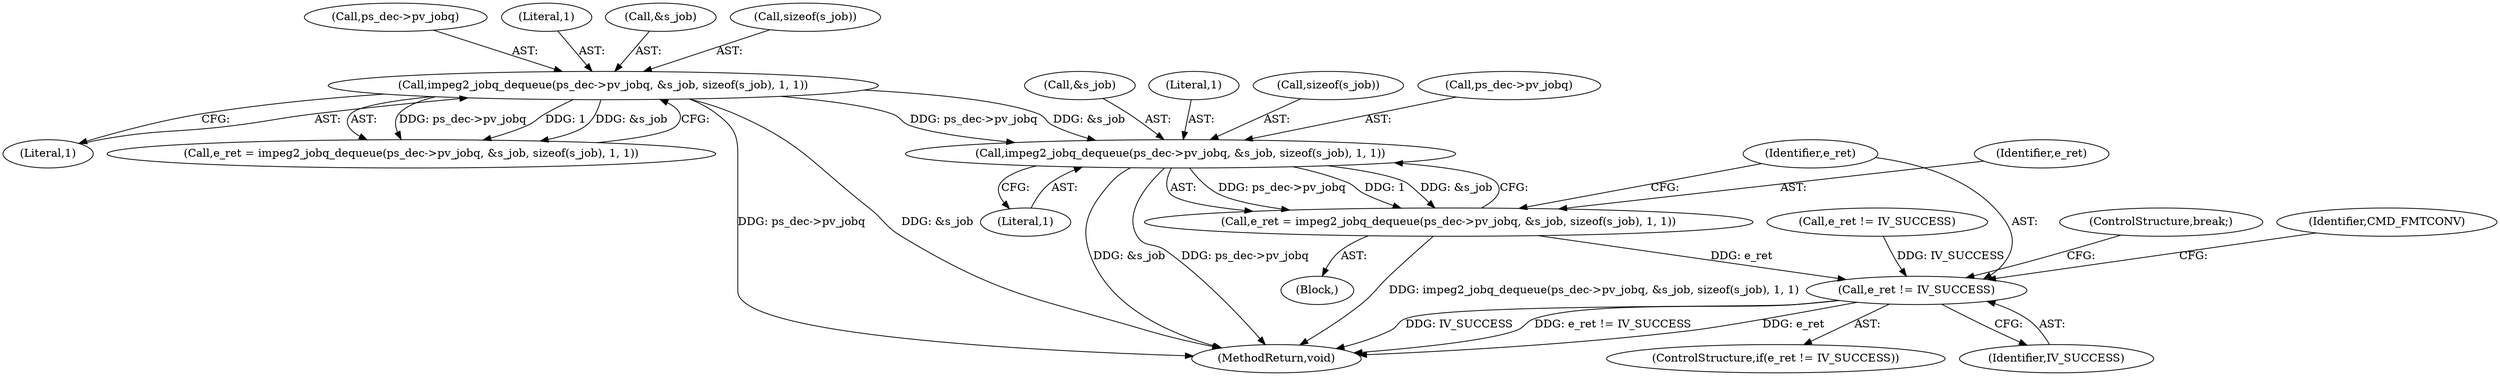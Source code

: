 digraph "0_Android_ba604d336b40fd4bde1622f64d67135bdbd61301@pointer" {
"1000390" [label="(Call,impeg2_jobq_dequeue(ps_dec->pv_jobq, &s_job, sizeof(s_job), 1, 1))"];
"1000152" [label="(Call,impeg2_jobq_dequeue(ps_dec->pv_jobq, &s_job, sizeof(s_job), 1, 1))"];
"1000388" [label="(Call,e_ret = impeg2_jobq_dequeue(ps_dec->pv_jobq, &s_job, sizeof(s_job), 1, 1))"];
"1000401" [label="(Call,e_ret != IV_SUCCESS)"];
"1000399" [label="(Literal,1)"];
"1000401" [label="(Call,e_ret != IV_SUCCESS)"];
"1000163" [label="(Call,e_ret != IV_SUCCESS)"];
"1000390" [label="(Call,impeg2_jobq_dequeue(ps_dec->pv_jobq, &s_job, sizeof(s_job), 1, 1))"];
"1000402" [label="(Identifier,e_ret)"];
"1000394" [label="(Call,&s_job)"];
"1000398" [label="(Literal,1)"];
"1000152" [label="(Call,impeg2_jobq_dequeue(ps_dec->pv_jobq, &s_job, sizeof(s_job), 1, 1))"];
"1000477" [label="(MethodReturn,void)"];
"1000389" [label="(Identifier,e_ret)"];
"1000161" [label="(Literal,1)"];
"1000404" [label="(ControlStructure,break;)"];
"1000388" [label="(Call,e_ret = impeg2_jobq_dequeue(ps_dec->pv_jobq, &s_job, sizeof(s_job), 1, 1))"];
"1000153" [label="(Call,ps_dec->pv_jobq)"];
"1000150" [label="(Call,e_ret = impeg2_jobq_dequeue(ps_dec->pv_jobq, &s_job, sizeof(s_job), 1, 1))"];
"1000160" [label="(Literal,1)"];
"1000396" [label="(Call,sizeof(s_job))"];
"1000385" [label="(Block,)"];
"1000156" [label="(Call,&s_job)"];
"1000407" [label="(Identifier,CMD_FMTCONV)"];
"1000400" [label="(ControlStructure,if(e_ret != IV_SUCCESS))"];
"1000158" [label="(Call,sizeof(s_job))"];
"1000391" [label="(Call,ps_dec->pv_jobq)"];
"1000403" [label="(Identifier,IV_SUCCESS)"];
"1000390" -> "1000388"  [label="AST: "];
"1000390" -> "1000399"  [label="CFG: "];
"1000391" -> "1000390"  [label="AST: "];
"1000394" -> "1000390"  [label="AST: "];
"1000396" -> "1000390"  [label="AST: "];
"1000398" -> "1000390"  [label="AST: "];
"1000399" -> "1000390"  [label="AST: "];
"1000388" -> "1000390"  [label="CFG: "];
"1000390" -> "1000477"  [label="DDG: &s_job"];
"1000390" -> "1000477"  [label="DDG: ps_dec->pv_jobq"];
"1000390" -> "1000388"  [label="DDG: ps_dec->pv_jobq"];
"1000390" -> "1000388"  [label="DDG: 1"];
"1000390" -> "1000388"  [label="DDG: &s_job"];
"1000152" -> "1000390"  [label="DDG: ps_dec->pv_jobq"];
"1000152" -> "1000390"  [label="DDG: &s_job"];
"1000152" -> "1000150"  [label="AST: "];
"1000152" -> "1000161"  [label="CFG: "];
"1000153" -> "1000152"  [label="AST: "];
"1000156" -> "1000152"  [label="AST: "];
"1000158" -> "1000152"  [label="AST: "];
"1000160" -> "1000152"  [label="AST: "];
"1000161" -> "1000152"  [label="AST: "];
"1000150" -> "1000152"  [label="CFG: "];
"1000152" -> "1000477"  [label="DDG: ps_dec->pv_jobq"];
"1000152" -> "1000477"  [label="DDG: &s_job"];
"1000152" -> "1000150"  [label="DDG: ps_dec->pv_jobq"];
"1000152" -> "1000150"  [label="DDG: 1"];
"1000152" -> "1000150"  [label="DDG: &s_job"];
"1000388" -> "1000385"  [label="AST: "];
"1000389" -> "1000388"  [label="AST: "];
"1000402" -> "1000388"  [label="CFG: "];
"1000388" -> "1000477"  [label="DDG: impeg2_jobq_dequeue(ps_dec->pv_jobq, &s_job, sizeof(s_job), 1, 1)"];
"1000388" -> "1000401"  [label="DDG: e_ret"];
"1000401" -> "1000400"  [label="AST: "];
"1000401" -> "1000403"  [label="CFG: "];
"1000402" -> "1000401"  [label="AST: "];
"1000403" -> "1000401"  [label="AST: "];
"1000404" -> "1000401"  [label="CFG: "];
"1000407" -> "1000401"  [label="CFG: "];
"1000401" -> "1000477"  [label="DDG: e_ret != IV_SUCCESS"];
"1000401" -> "1000477"  [label="DDG: e_ret"];
"1000401" -> "1000477"  [label="DDG: IV_SUCCESS"];
"1000163" -> "1000401"  [label="DDG: IV_SUCCESS"];
}
